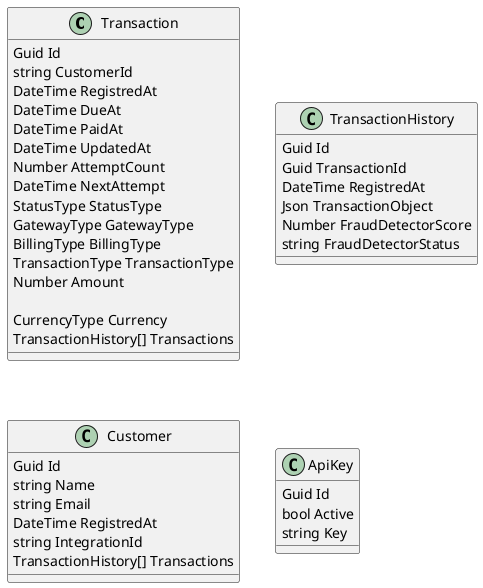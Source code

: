 @startuml Diagrama de classes Nextar Backoffice


class Transaction{
    Guid Id
    string CustomerId    
    DateTime RegistredAt
    DateTime DueAt
    DateTime PaidAt
    DateTime UpdatedAt
    Number AttemptCount
    DateTime NextAttempt
    StatusType StatusType
    GatewayType GatewayType    
    'Recorrência, cobrança avunlça
    BillingType BillingType
    'Cartão, boleto
    TransactionType TransactionType 
    Number Amount
    
    CurrencyType Currency
    TransactionHistory[] Transactions
}

class TransactionHistory{
    Guid Id
    Guid TransactionId
    DateTime RegistredAt
    Json TransactionObject
    Number FraudDetectorScore
    string FraudDetectorStatus
}

class Customer{
    Guid Id
    string Name
    string Email        
    DateTime RegistredAt
    string IntegrationId
    TransactionHistory[] Transactions
}

class ApiKey{
    Guid Id
    bool Active
    string Key            
}
@enduml